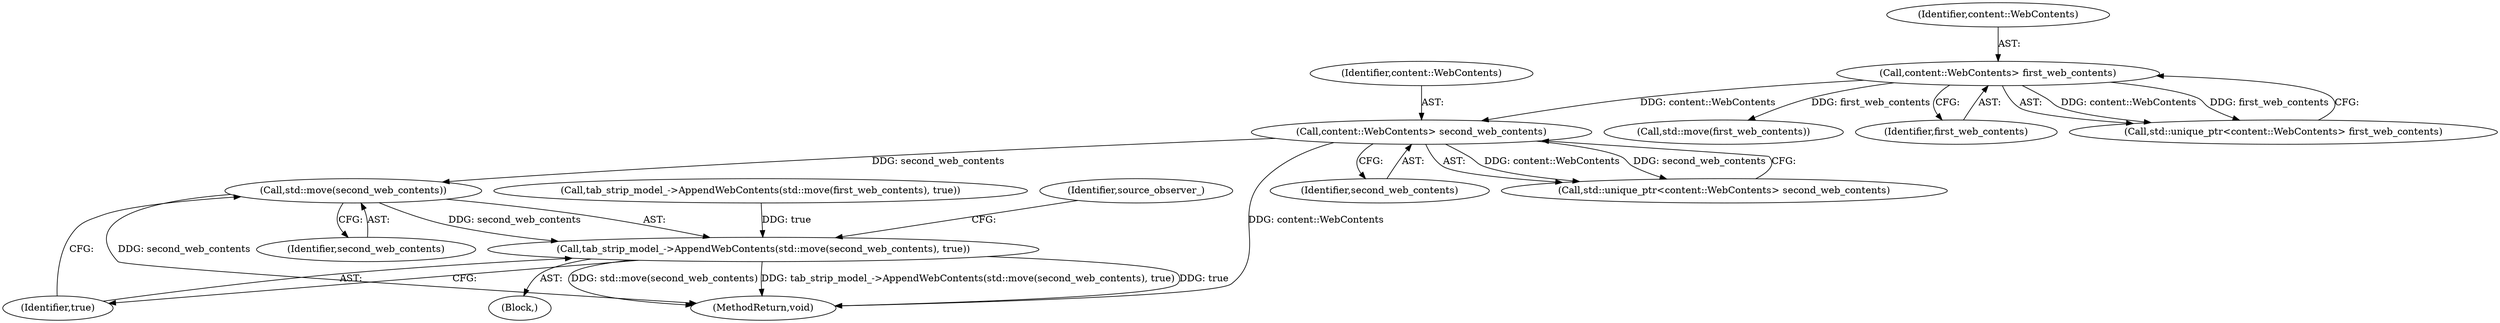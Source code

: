 digraph "0_Chrome_7394cf6f43d7a86630d3eb1c728fd63c621b5530_6@API" {
"1000206" [label="(Call,std::move(second_web_contents))"];
"1000197" [label="(Call,content::WebContents> second_web_contents)"];
"1000135" [label="(Call,content::WebContents> first_web_contents)"];
"1000205" [label="(Call,tab_strip_model_->AppendWebContents(std::move(second_web_contents), true))"];
"1000197" [label="(Call,content::WebContents> second_web_contents)"];
"1000208" [label="(Identifier,true)"];
"1000137" [label="(Identifier,first_web_contents)"];
"1000136" [label="(Identifier,content::WebContents)"];
"1000206" [label="(Call,std::move(second_web_contents))"];
"1000144" [label="(Call,std::move(first_web_contents))"];
"1000211" [label="(Identifier,source_observer_)"];
"1000205" [label="(Call,tab_strip_model_->AppendWebContents(std::move(second_web_contents), true))"];
"1000143" [label="(Call,tab_strip_model_->AppendWebContents(std::move(first_web_contents), true))"];
"1000133" [label="(Call,std::unique_ptr<content::WebContents> first_web_contents)"];
"1000207" [label="(Identifier,second_web_contents)"];
"1000198" [label="(Identifier,content::WebContents)"];
"1000135" [label="(Call,content::WebContents> first_web_contents)"];
"1000104" [label="(Block,)"];
"1000199" [label="(Identifier,second_web_contents)"];
"1000195" [label="(Call,std::unique_ptr<content::WebContents> second_web_contents)"];
"1000221" [label="(MethodReturn,void)"];
"1000206" -> "1000205"  [label="AST: "];
"1000206" -> "1000207"  [label="CFG: "];
"1000207" -> "1000206"  [label="AST: "];
"1000208" -> "1000206"  [label="CFG: "];
"1000206" -> "1000221"  [label="DDG: second_web_contents"];
"1000206" -> "1000205"  [label="DDG: second_web_contents"];
"1000197" -> "1000206"  [label="DDG: second_web_contents"];
"1000197" -> "1000195"  [label="AST: "];
"1000197" -> "1000199"  [label="CFG: "];
"1000198" -> "1000197"  [label="AST: "];
"1000199" -> "1000197"  [label="AST: "];
"1000195" -> "1000197"  [label="CFG: "];
"1000197" -> "1000221"  [label="DDG: content::WebContents"];
"1000197" -> "1000195"  [label="DDG: content::WebContents"];
"1000197" -> "1000195"  [label="DDG: second_web_contents"];
"1000135" -> "1000197"  [label="DDG: content::WebContents"];
"1000135" -> "1000133"  [label="AST: "];
"1000135" -> "1000137"  [label="CFG: "];
"1000136" -> "1000135"  [label="AST: "];
"1000137" -> "1000135"  [label="AST: "];
"1000133" -> "1000135"  [label="CFG: "];
"1000135" -> "1000133"  [label="DDG: content::WebContents"];
"1000135" -> "1000133"  [label="DDG: first_web_contents"];
"1000135" -> "1000144"  [label="DDG: first_web_contents"];
"1000205" -> "1000104"  [label="AST: "];
"1000205" -> "1000208"  [label="CFG: "];
"1000208" -> "1000205"  [label="AST: "];
"1000211" -> "1000205"  [label="CFG: "];
"1000205" -> "1000221"  [label="DDG: true"];
"1000205" -> "1000221"  [label="DDG: tab_strip_model_->AppendWebContents(std::move(second_web_contents), true)"];
"1000205" -> "1000221"  [label="DDG: std::move(second_web_contents)"];
"1000143" -> "1000205"  [label="DDG: true"];
}

